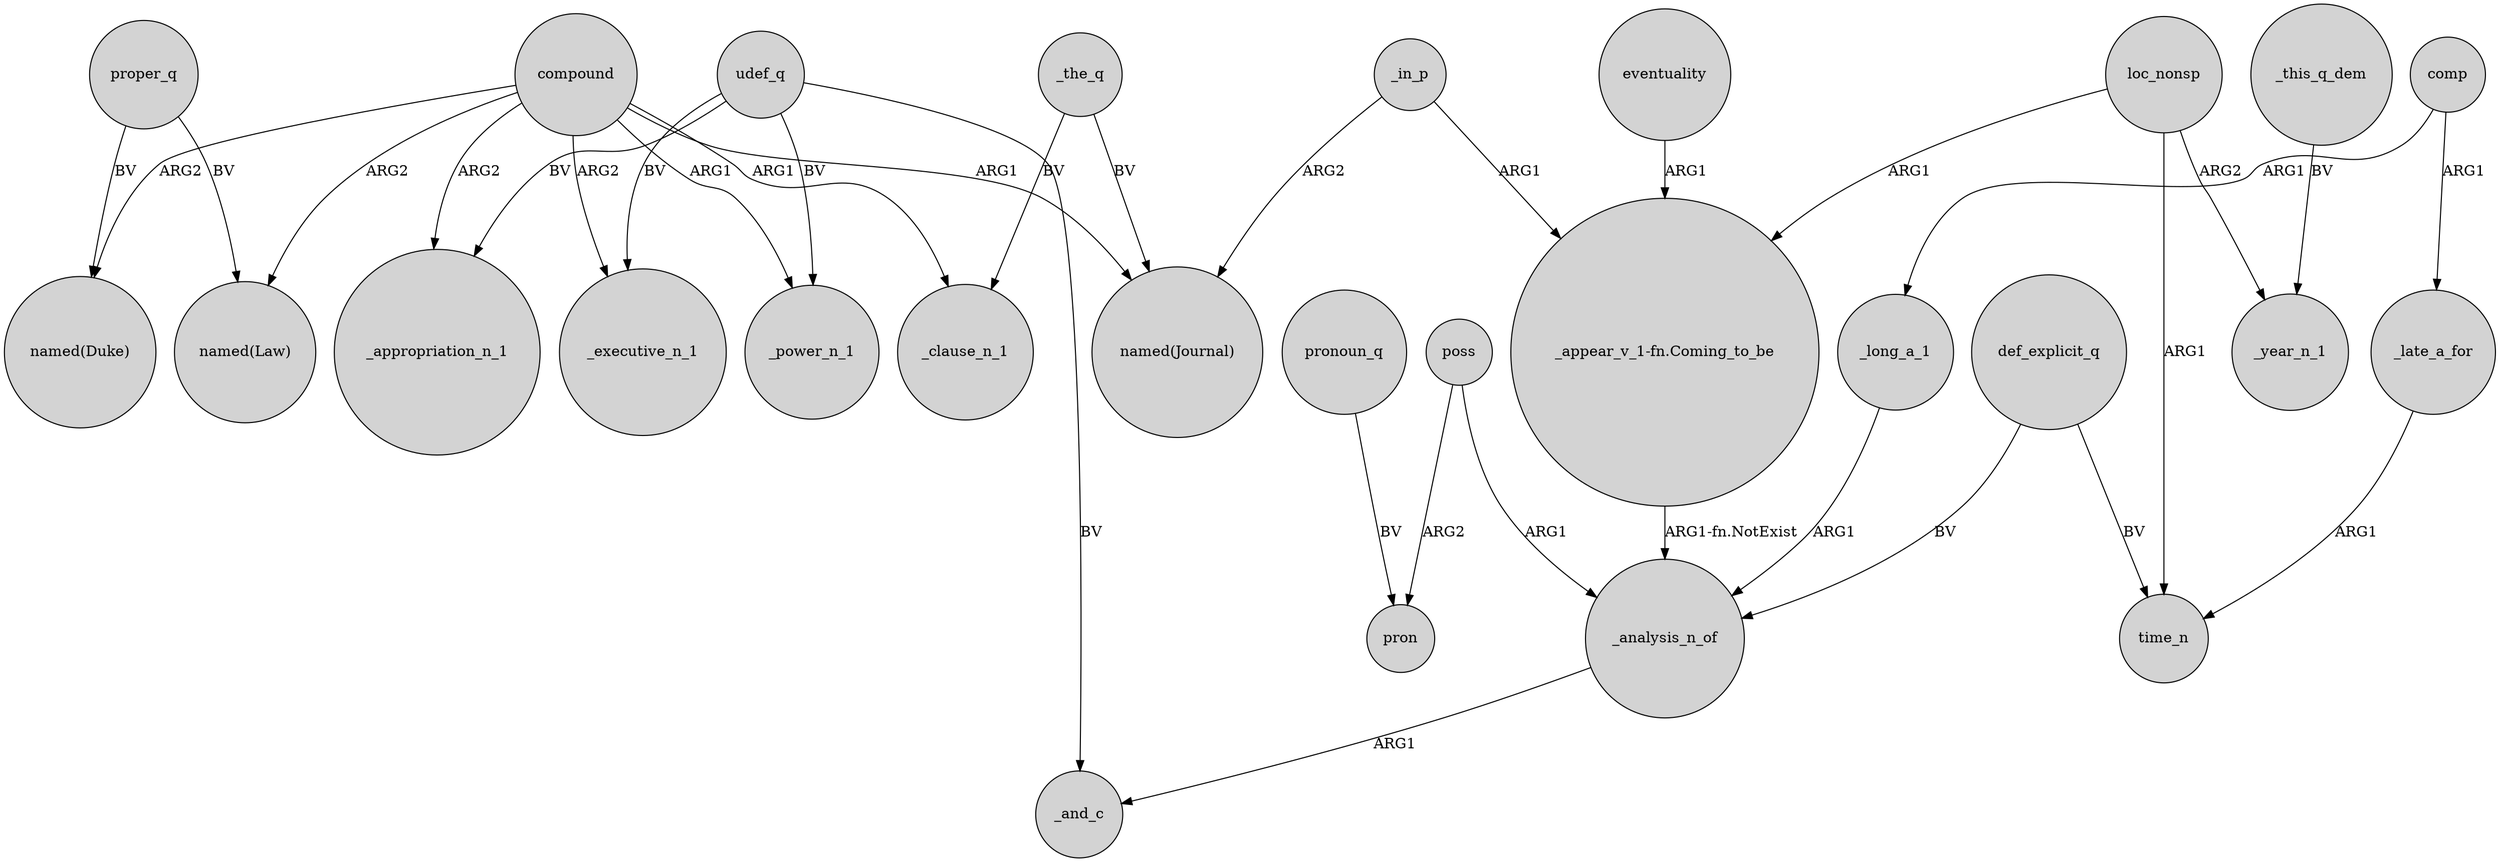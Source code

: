 digraph {
	node [shape=circle style=filled]
	compound -> "named(Duke)" [label=ARG2]
	eventuality -> "_appear_v_1-fn.Coming_to_be" [label=ARG1]
	compound -> "named(Journal)" [label=ARG1]
	comp -> _late_a_for [label=ARG1]
	poss -> pron [label=ARG2]
	udef_q -> _executive_n_1 [label=BV]
	def_explicit_q -> time_n [label=BV]
	poss -> _analysis_n_of [label=ARG1]
	_in_p -> "_appear_v_1-fn.Coming_to_be" [label=ARG1]
	_the_q -> "named(Journal)" [label=BV]
	_analysis_n_of -> _and_c [label=ARG1]
	proper_q -> "named(Law)" [label=BV]
	def_explicit_q -> _analysis_n_of [label=BV]
	udef_q -> _appropriation_n_1 [label=BV]
	loc_nonsp -> "_appear_v_1-fn.Coming_to_be" [label=ARG1]
	loc_nonsp -> time_n [label=ARG1]
	pronoun_q -> pron [label=BV]
	_the_q -> _clause_n_1 [label=BV]
	_long_a_1 -> _analysis_n_of [label=ARG1]
	compound -> _power_n_1 [label=ARG1]
	compound -> _clause_n_1 [label=ARG1]
	loc_nonsp -> _year_n_1 [label=ARG2]
	compound -> _appropriation_n_1 [label=ARG2]
	proper_q -> "named(Duke)" [label=BV]
	_in_p -> "named(Journal)" [label=ARG2]
	_late_a_for -> time_n [label=ARG1]
	udef_q -> _and_c [label=BV]
	udef_q -> _power_n_1 [label=BV]
	compound -> _executive_n_1 [label=ARG2]
	"_appear_v_1-fn.Coming_to_be" -> _analysis_n_of [label="ARG1-fn.NotExist"]
	compound -> "named(Law)" [label=ARG2]
	comp -> _long_a_1 [label=ARG1]
	_this_q_dem -> _year_n_1 [label=BV]
}
